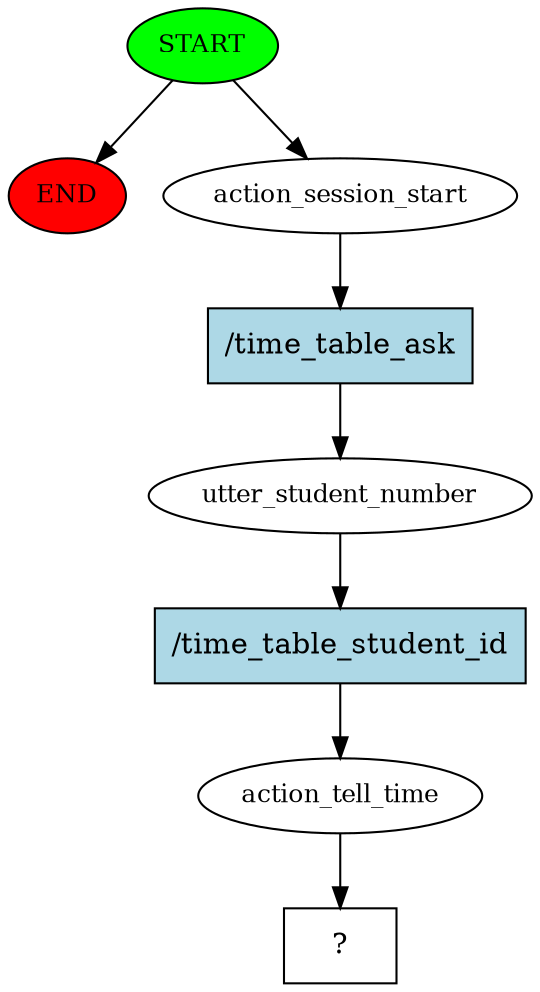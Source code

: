 digraph  {
0 [class="start active", fillcolor=green, fontsize=12, label=START, style=filled];
"-1" [class=end, fillcolor=red, fontsize=12, label=END, style=filled];
1 [class=active, fontsize=12, label=action_session_start];
2 [class=active, fontsize=12, label=utter_student_number];
3 [class=active, fontsize=12, label=action_tell_time];
4 [class="intent dashed active", label="  ?  ", shape=rect];
5 [class="intent active", fillcolor=lightblue, label="/time_table_ask", shape=rect, style=filled];
6 [class="intent active", fillcolor=lightblue, label="/time_table_student_id", shape=rect, style=filled];
0 -> "-1"  [class="", key=NONE, label=""];
0 -> 1  [class=active, key=NONE, label=""];
1 -> 5  [class=active, key=0];
2 -> 6  [class=active, key=0];
3 -> 4  [class=active, key=NONE, label=""];
5 -> 2  [class=active, key=0];
6 -> 3  [class=active, key=0];
}
